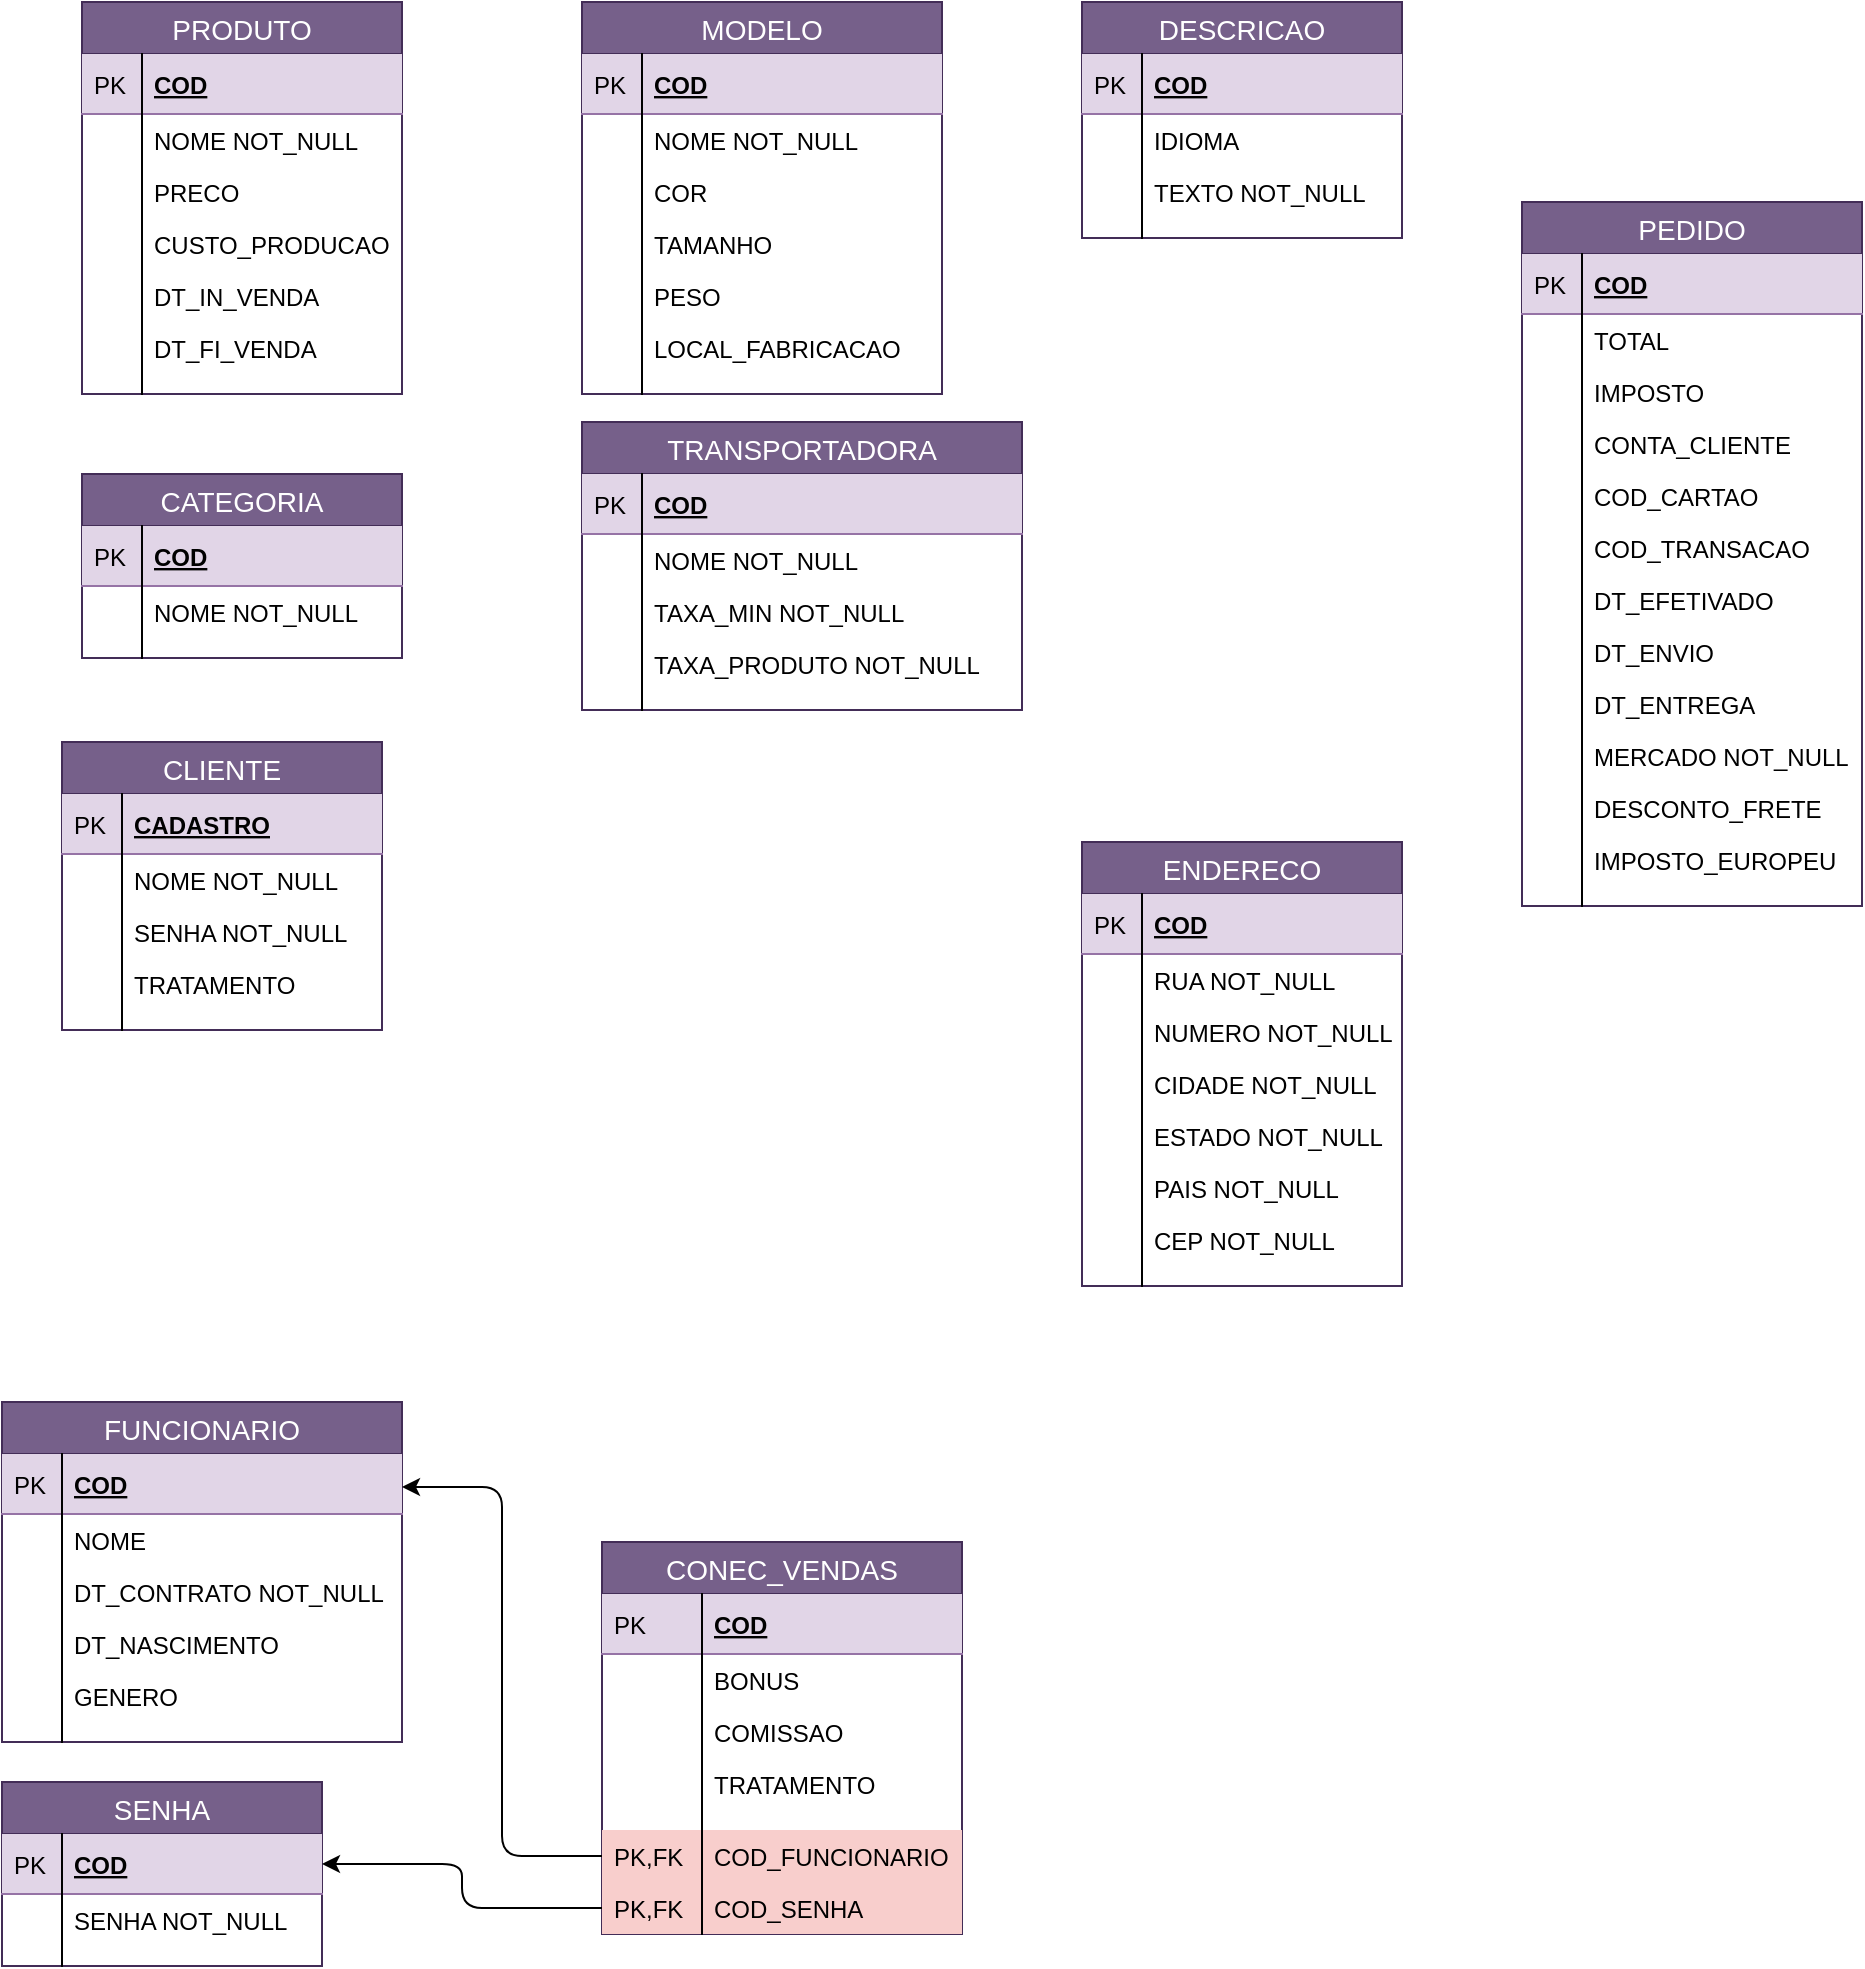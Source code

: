 <mxfile version="13.1.3">
    <diagram id="6hGFLwfOUW9BJ-s0fimq" name="Page-1">
        <mxGraphModel dx="830" dy="581" grid="1" gridSize="10" guides="1" tooltips="1" connect="1" arrows="1" fold="1" page="1" pageScale="1" pageWidth="1920" pageHeight="1200" math="0" shadow="0">
            <root>
                <mxCell id="0"/>
                <mxCell id="1" parent="0"/>
                <mxCell id="2" value="PRODUTO" style="swimlane;fontStyle=0;childLayout=stackLayout;horizontal=1;startSize=26;horizontalStack=0;resizeParent=1;resizeParentMax=0;resizeLast=0;collapsible=1;marginBottom=0;align=center;fontSize=14;fillColor=#76608a;strokeColor=#432D57;swimlaneFillColor=none;fontColor=#ffffff;" parent="1" vertex="1">
                    <mxGeometry x="70" y="40" width="160" height="196" as="geometry"/>
                </mxCell>
                <mxCell id="3" value="COD" style="shape=partialRectangle;top=0;left=0;right=0;bottom=1;align=left;verticalAlign=middle;fillColor=#e1d5e7;spacingLeft=34;spacingRight=4;overflow=hidden;rotatable=0;points=[[0,0.5],[1,0.5]];portConstraint=eastwest;dropTarget=0;fontStyle=5;fontSize=12;strokeColor=#9673a6;" parent="2" vertex="1">
                    <mxGeometry y="26" width="160" height="30" as="geometry"/>
                </mxCell>
                <mxCell id="4" value="PK" style="shape=partialRectangle;top=0;left=0;bottom=0;fillColor=none;align=left;verticalAlign=middle;spacingLeft=4;spacingRight=4;overflow=hidden;rotatable=0;points=[];portConstraint=eastwest;part=1;fontSize=12;" parent="3" vertex="1" connectable="0">
                    <mxGeometry width="30" height="30" as="geometry"/>
                </mxCell>
                <mxCell id="7" value="NOME NOT_NULL" style="shape=partialRectangle;top=0;left=0;right=0;bottom=0;align=left;verticalAlign=top;fillColor=none;spacingLeft=34;spacingRight=4;overflow=hidden;rotatable=0;points=[[0,0.5],[1,0.5]];portConstraint=eastwest;dropTarget=0;fontSize=12;" parent="2" vertex="1">
                    <mxGeometry y="56" width="160" height="26" as="geometry"/>
                </mxCell>
                <mxCell id="8" value="" style="shape=partialRectangle;top=0;left=0;bottom=0;fillColor=none;align=left;verticalAlign=top;spacingLeft=4;spacingRight=4;overflow=hidden;rotatable=0;points=[];portConstraint=eastwest;part=1;fontSize=12;" parent="7" vertex="1" connectable="0">
                    <mxGeometry width="30" height="26" as="geometry"/>
                </mxCell>
                <mxCell id="9" value="PRECO" style="shape=partialRectangle;top=0;left=0;right=0;bottom=0;align=left;verticalAlign=top;fillColor=none;spacingLeft=34;spacingRight=4;overflow=hidden;rotatable=0;points=[[0,0.5],[1,0.5]];portConstraint=eastwest;dropTarget=0;fontSize=12;" parent="2" vertex="1">
                    <mxGeometry y="82" width="160" height="26" as="geometry"/>
                </mxCell>
                <mxCell id="10" value="" style="shape=partialRectangle;top=0;left=0;bottom=0;fillColor=none;align=left;verticalAlign=top;spacingLeft=4;spacingRight=4;overflow=hidden;rotatable=0;points=[];portConstraint=eastwest;part=1;fontSize=12;" parent="9" vertex="1" connectable="0">
                    <mxGeometry width="30" height="26" as="geometry"/>
                </mxCell>
                <mxCell id="134" value="CUSTO_PRODUCAO&#10;" style="shape=partialRectangle;top=0;left=0;right=0;bottom=0;align=left;verticalAlign=top;fillColor=none;spacingLeft=34;spacingRight=4;overflow=hidden;rotatable=0;points=[[0,0.5],[1,0.5]];portConstraint=eastwest;dropTarget=0;fontSize=12;" parent="2" vertex="1">
                    <mxGeometry y="108" width="160" height="26" as="geometry"/>
                </mxCell>
                <mxCell id="135" value="" style="shape=partialRectangle;top=0;left=0;bottom=0;fillColor=none;align=left;verticalAlign=top;spacingLeft=4;spacingRight=4;overflow=hidden;rotatable=0;points=[];portConstraint=eastwest;part=1;fontSize=12;" parent="134" vertex="1" connectable="0">
                    <mxGeometry width="30" height="26" as="geometry"/>
                </mxCell>
                <mxCell id="140" value="DT_IN_VENDA" style="shape=partialRectangle;top=0;left=0;right=0;bottom=0;align=left;verticalAlign=top;fillColor=none;spacingLeft=34;spacingRight=4;overflow=hidden;rotatable=0;points=[[0,0.5],[1,0.5]];portConstraint=eastwest;dropTarget=0;fontSize=12;" parent="2" vertex="1">
                    <mxGeometry y="134" width="160" height="26" as="geometry"/>
                </mxCell>
                <mxCell id="141" value="" style="shape=partialRectangle;top=0;left=0;bottom=0;fillColor=none;align=left;verticalAlign=top;spacingLeft=4;spacingRight=4;overflow=hidden;rotatable=0;points=[];portConstraint=eastwest;part=1;fontSize=12;" parent="140" vertex="1" connectable="0">
                    <mxGeometry width="30" height="26" as="geometry"/>
                </mxCell>
                <mxCell id="5" value="DT_FI_VENDA" style="shape=partialRectangle;top=0;left=0;right=0;bottom=0;align=left;verticalAlign=top;fillColor=none;spacingLeft=34;spacingRight=4;overflow=hidden;rotatable=0;points=[[0,0.5],[1,0.5]];portConstraint=eastwest;dropTarget=0;fontSize=12;" parent="2" vertex="1">
                    <mxGeometry y="160" width="160" height="26" as="geometry"/>
                </mxCell>
                <mxCell id="6" value="" style="shape=partialRectangle;top=0;left=0;bottom=0;fillColor=none;align=left;verticalAlign=top;spacingLeft=4;spacingRight=4;overflow=hidden;rotatable=0;points=[];portConstraint=eastwest;part=1;fontSize=12;" parent="5" vertex="1" connectable="0">
                    <mxGeometry width="30" height="26" as="geometry"/>
                </mxCell>
                <mxCell id="11" value="" style="shape=partialRectangle;top=0;left=0;right=0;bottom=0;align=left;verticalAlign=top;fillColor=none;spacingLeft=34;spacingRight=4;overflow=hidden;rotatable=0;points=[[0,0.5],[1,0.5]];portConstraint=eastwest;dropTarget=0;fontSize=12;" parent="2" vertex="1">
                    <mxGeometry y="186" width="160" height="10" as="geometry"/>
                </mxCell>
                <mxCell id="12" value="" style="shape=partialRectangle;top=0;left=0;bottom=0;fillColor=none;align=left;verticalAlign=top;spacingLeft=4;spacingRight=4;overflow=hidden;rotatable=0;points=[];portConstraint=eastwest;part=1;fontSize=12;" parent="11" vertex="1" connectable="0">
                    <mxGeometry width="30" height="10" as="geometry"/>
                </mxCell>
                <mxCell id="13" value="MODELO" style="swimlane;fontStyle=0;childLayout=stackLayout;horizontal=1;startSize=26;horizontalStack=0;resizeParent=1;resizeParentMax=0;resizeLast=0;collapsible=1;marginBottom=0;align=center;fontSize=14;fillColor=#76608a;strokeColor=#432D57;swimlaneFillColor=none;fontColor=#ffffff;" parent="1" vertex="1">
                    <mxGeometry x="320" y="40" width="180" height="196" as="geometry"/>
                </mxCell>
                <mxCell id="14" value="COD" style="shape=partialRectangle;top=0;left=0;right=0;bottom=1;align=left;verticalAlign=middle;fillColor=#e1d5e7;spacingLeft=34;spacingRight=4;overflow=hidden;rotatable=0;points=[[0,0.5],[1,0.5]];portConstraint=eastwest;dropTarget=0;fontStyle=5;fontSize=12;strokeColor=#9673a6;" parent="13" vertex="1">
                    <mxGeometry y="26" width="180" height="30" as="geometry"/>
                </mxCell>
                <mxCell id="15" value="PK" style="shape=partialRectangle;top=0;left=0;bottom=0;fillColor=none;align=left;verticalAlign=middle;spacingLeft=4;spacingRight=4;overflow=hidden;rotatable=0;points=[];portConstraint=eastwest;part=1;fontSize=12;" parent="14" vertex="1" connectable="0">
                    <mxGeometry width="30" height="30" as="geometry"/>
                </mxCell>
                <mxCell id="16" value="NOME NOT_NULL" style="shape=partialRectangle;top=0;left=0;right=0;bottom=0;align=left;verticalAlign=top;fillColor=none;spacingLeft=34;spacingRight=4;overflow=hidden;rotatable=0;points=[[0,0.5],[1,0.5]];portConstraint=eastwest;dropTarget=0;fontSize=12;" parent="13" vertex="1">
                    <mxGeometry y="56" width="180" height="26" as="geometry"/>
                </mxCell>
                <mxCell id="17" value="" style="shape=partialRectangle;top=0;left=0;bottom=0;fillColor=none;align=left;verticalAlign=top;spacingLeft=4;spacingRight=4;overflow=hidden;rotatable=0;points=[];portConstraint=eastwest;part=1;fontSize=12;" parent="16" vertex="1" connectable="0">
                    <mxGeometry width="30" height="26" as="geometry"/>
                </mxCell>
                <mxCell id="18" value="COR" style="shape=partialRectangle;top=0;left=0;right=0;bottom=0;align=left;verticalAlign=top;fillColor=none;spacingLeft=34;spacingRight=4;overflow=hidden;rotatable=0;points=[[0,0.5],[1,0.5]];portConstraint=eastwest;dropTarget=0;fontSize=12;" parent="13" vertex="1">
                    <mxGeometry y="82" width="180" height="26" as="geometry"/>
                </mxCell>
                <mxCell id="19" value="" style="shape=partialRectangle;top=0;left=0;bottom=0;fillColor=none;align=left;verticalAlign=top;spacingLeft=4;spacingRight=4;overflow=hidden;rotatable=0;points=[];portConstraint=eastwest;part=1;fontSize=12;" parent="18" vertex="1" connectable="0">
                    <mxGeometry width="30" height="26" as="geometry"/>
                </mxCell>
                <mxCell id="20" value="TAMANHO" style="shape=partialRectangle;top=0;left=0;right=0;bottom=0;align=left;verticalAlign=top;fillColor=none;spacingLeft=34;spacingRight=4;overflow=hidden;rotatable=0;points=[[0,0.5],[1,0.5]];portConstraint=eastwest;dropTarget=0;fontSize=12;" parent="13" vertex="1">
                    <mxGeometry y="108" width="180" height="26" as="geometry"/>
                </mxCell>
                <mxCell id="21" value="" style="shape=partialRectangle;top=0;left=0;bottom=0;fillColor=none;align=left;verticalAlign=top;spacingLeft=4;spacingRight=4;overflow=hidden;rotatable=0;points=[];portConstraint=eastwest;part=1;fontSize=12;" parent="20" vertex="1" connectable="0">
                    <mxGeometry width="30" height="26" as="geometry"/>
                </mxCell>
                <mxCell id="142" value="PESO" style="shape=partialRectangle;top=0;left=0;right=0;bottom=0;align=left;verticalAlign=top;fillColor=none;spacingLeft=34;spacingRight=4;overflow=hidden;rotatable=0;points=[[0,0.5],[1,0.5]];portConstraint=eastwest;dropTarget=0;fontSize=12;" parent="13" vertex="1">
                    <mxGeometry y="134" width="180" height="26" as="geometry"/>
                </mxCell>
                <mxCell id="143" value="" style="shape=partialRectangle;top=0;left=0;bottom=0;fillColor=none;align=left;verticalAlign=top;spacingLeft=4;spacingRight=4;overflow=hidden;rotatable=0;points=[];portConstraint=eastwest;part=1;fontSize=12;" parent="142" vertex="1" connectable="0">
                    <mxGeometry width="30" height="26" as="geometry"/>
                </mxCell>
                <mxCell id="144" value="LOCAL_FABRICACAO" style="shape=partialRectangle;top=0;left=0;right=0;bottom=0;align=left;verticalAlign=top;fillColor=none;spacingLeft=34;spacingRight=4;overflow=hidden;rotatable=0;points=[[0,0.5],[1,0.5]];portConstraint=eastwest;dropTarget=0;fontSize=12;" parent="13" vertex="1">
                    <mxGeometry y="160" width="180" height="26" as="geometry"/>
                </mxCell>
                <mxCell id="145" value="" style="shape=partialRectangle;top=0;left=0;bottom=0;fillColor=none;align=left;verticalAlign=top;spacingLeft=4;spacingRight=4;overflow=hidden;rotatable=0;points=[];portConstraint=eastwest;part=1;fontSize=12;" parent="144" vertex="1" connectable="0">
                    <mxGeometry width="30" height="26" as="geometry"/>
                </mxCell>
                <mxCell id="22" value="" style="shape=partialRectangle;top=0;left=0;right=0;bottom=0;align=left;verticalAlign=top;fillColor=none;spacingLeft=34;spacingRight=4;overflow=hidden;rotatable=0;points=[[0,0.5],[1,0.5]];portConstraint=eastwest;dropTarget=0;fontSize=12;" parent="13" vertex="1">
                    <mxGeometry y="186" width="180" height="10" as="geometry"/>
                </mxCell>
                <mxCell id="23" value="" style="shape=partialRectangle;top=0;left=0;bottom=0;fillColor=none;align=left;verticalAlign=top;spacingLeft=4;spacingRight=4;overflow=hidden;rotatable=0;points=[];portConstraint=eastwest;part=1;fontSize=12;" parent="22" vertex="1" connectable="0">
                    <mxGeometry width="30" height="10" as="geometry"/>
                </mxCell>
                <mxCell id="24" value="DESCRICAO" style="swimlane;fontStyle=0;childLayout=stackLayout;horizontal=1;startSize=26;horizontalStack=0;resizeParent=1;resizeParentMax=0;resizeLast=0;collapsible=1;marginBottom=0;align=center;fontSize=14;fillColor=#76608a;strokeColor=#432D57;swimlaneFillColor=none;fontColor=#ffffff;" parent="1" vertex="1">
                    <mxGeometry x="570" y="40" width="160" height="118" as="geometry"/>
                </mxCell>
                <mxCell id="25" value="COD" style="shape=partialRectangle;top=0;left=0;right=0;bottom=1;align=left;verticalAlign=middle;fillColor=#e1d5e7;spacingLeft=34;spacingRight=4;overflow=hidden;rotatable=0;points=[[0,0.5],[1,0.5]];portConstraint=eastwest;dropTarget=0;fontStyle=5;fontSize=12;strokeColor=#9673a6;" parent="24" vertex="1">
                    <mxGeometry y="26" width="160" height="30" as="geometry"/>
                </mxCell>
                <mxCell id="26" value="PK" style="shape=partialRectangle;top=0;left=0;bottom=0;fillColor=none;align=left;verticalAlign=middle;spacingLeft=4;spacingRight=4;overflow=hidden;rotatable=0;points=[];portConstraint=eastwest;part=1;fontSize=12;" parent="25" vertex="1" connectable="0">
                    <mxGeometry width="30" height="30" as="geometry"/>
                </mxCell>
                <mxCell id="27" value="IDIOMA" style="shape=partialRectangle;top=0;left=0;right=0;bottom=0;align=left;verticalAlign=top;fillColor=none;spacingLeft=34;spacingRight=4;overflow=hidden;rotatable=0;points=[[0,0.5],[1,0.5]];portConstraint=eastwest;dropTarget=0;fontSize=12;" parent="24" vertex="1">
                    <mxGeometry y="56" width="160" height="26" as="geometry"/>
                </mxCell>
                <mxCell id="28" value="" style="shape=partialRectangle;top=0;left=0;bottom=0;fillColor=none;align=left;verticalAlign=top;spacingLeft=4;spacingRight=4;overflow=hidden;rotatable=0;points=[];portConstraint=eastwest;part=1;fontSize=12;" parent="27" vertex="1" connectable="0">
                    <mxGeometry width="30" height="26" as="geometry"/>
                </mxCell>
                <mxCell id="29" value="TEXTO NOT_NULL" style="shape=partialRectangle;top=0;left=0;right=0;bottom=0;align=left;verticalAlign=top;fillColor=none;spacingLeft=34;spacingRight=4;overflow=hidden;rotatable=0;points=[[0,0.5],[1,0.5]];portConstraint=eastwest;dropTarget=0;fontSize=12;" parent="24" vertex="1">
                    <mxGeometry y="82" width="160" height="26" as="geometry"/>
                </mxCell>
                <mxCell id="30" value="" style="shape=partialRectangle;top=0;left=0;bottom=0;fillColor=none;align=left;verticalAlign=top;spacingLeft=4;spacingRight=4;overflow=hidden;rotatable=0;points=[];portConstraint=eastwest;part=1;fontSize=12;" parent="29" vertex="1" connectable="0">
                    <mxGeometry width="30" height="26" as="geometry"/>
                </mxCell>
                <mxCell id="33" value="" style="shape=partialRectangle;top=0;left=0;right=0;bottom=0;align=left;verticalAlign=top;fillColor=none;spacingLeft=34;spacingRight=4;overflow=hidden;rotatable=0;points=[[0,0.5],[1,0.5]];portConstraint=eastwest;dropTarget=0;fontSize=12;" parent="24" vertex="1">
                    <mxGeometry y="108" width="160" height="10" as="geometry"/>
                </mxCell>
                <mxCell id="34" value="" style="shape=partialRectangle;top=0;left=0;bottom=0;fillColor=none;align=left;verticalAlign=top;spacingLeft=4;spacingRight=4;overflow=hidden;rotatable=0;points=[];portConstraint=eastwest;part=1;fontSize=12;" parent="33" vertex="1" connectable="0">
                    <mxGeometry width="30" height="10" as="geometry"/>
                </mxCell>
                <mxCell id="46" value="TRANSPORTADORA" style="swimlane;fontStyle=0;childLayout=stackLayout;horizontal=1;startSize=26;horizontalStack=0;resizeParent=1;resizeParentMax=0;resizeLast=0;collapsible=1;marginBottom=0;align=center;fontSize=14;fillColor=#76608a;strokeColor=#432D57;swimlaneFillColor=none;fontColor=#ffffff;" parent="1" vertex="1">
                    <mxGeometry x="320" y="250" width="220" height="144" as="geometry"/>
                </mxCell>
                <mxCell id="47" value="COD" style="shape=partialRectangle;top=0;left=0;right=0;bottom=1;align=left;verticalAlign=middle;fillColor=#e1d5e7;spacingLeft=34;spacingRight=4;overflow=hidden;rotatable=0;points=[[0,0.5],[1,0.5]];portConstraint=eastwest;dropTarget=0;fontStyle=5;fontSize=12;strokeColor=#9673a6;" parent="46" vertex="1">
                    <mxGeometry y="26" width="220" height="30" as="geometry"/>
                </mxCell>
                <mxCell id="48" value="PK" style="shape=partialRectangle;top=0;left=0;bottom=0;fillColor=none;align=left;verticalAlign=middle;spacingLeft=4;spacingRight=4;overflow=hidden;rotatable=0;points=[];portConstraint=eastwest;part=1;fontSize=12;" parent="47" vertex="1" connectable="0">
                    <mxGeometry width="30" height="30" as="geometry"/>
                </mxCell>
                <mxCell id="49" value="NOME NOT_NULL" style="shape=partialRectangle;top=0;left=0;right=0;bottom=0;align=left;verticalAlign=top;fillColor=none;spacingLeft=34;spacingRight=4;overflow=hidden;rotatable=0;points=[[0,0.5],[1,0.5]];portConstraint=eastwest;dropTarget=0;fontSize=12;" parent="46" vertex="1">
                    <mxGeometry y="56" width="220" height="26" as="geometry"/>
                </mxCell>
                <mxCell id="50" value="" style="shape=partialRectangle;top=0;left=0;bottom=0;fillColor=none;align=left;verticalAlign=top;spacingLeft=4;spacingRight=4;overflow=hidden;rotatable=0;points=[];portConstraint=eastwest;part=1;fontSize=12;" parent="49" vertex="1" connectable="0">
                    <mxGeometry width="30" height="26" as="geometry"/>
                </mxCell>
                <mxCell id="51" value="TAXA_MIN NOT_NULL" style="shape=partialRectangle;top=0;left=0;right=0;bottom=0;align=left;verticalAlign=top;fillColor=none;spacingLeft=34;spacingRight=4;overflow=hidden;rotatable=0;points=[[0,0.5],[1,0.5]];portConstraint=eastwest;dropTarget=0;fontSize=12;" parent="46" vertex="1">
                    <mxGeometry y="82" width="220" height="26" as="geometry"/>
                </mxCell>
                <mxCell id="52" value="" style="shape=partialRectangle;top=0;left=0;bottom=0;fillColor=none;align=left;verticalAlign=top;spacingLeft=4;spacingRight=4;overflow=hidden;rotatable=0;points=[];portConstraint=eastwest;part=1;fontSize=12;" parent="51" vertex="1" connectable="0">
                    <mxGeometry width="30" height="26" as="geometry"/>
                </mxCell>
                <mxCell id="53" value="TAXA_PRODUTO NOT_NULL" style="shape=partialRectangle;top=0;left=0;right=0;bottom=0;align=left;verticalAlign=top;fillColor=none;spacingLeft=34;spacingRight=4;overflow=hidden;rotatable=0;points=[[0,0.5],[1,0.5]];portConstraint=eastwest;dropTarget=0;fontSize=12;" parent="46" vertex="1">
                    <mxGeometry y="108" width="220" height="26" as="geometry"/>
                </mxCell>
                <mxCell id="54" value="" style="shape=partialRectangle;top=0;left=0;bottom=0;fillColor=none;align=left;verticalAlign=top;spacingLeft=4;spacingRight=4;overflow=hidden;rotatable=0;points=[];portConstraint=eastwest;part=1;fontSize=12;" parent="53" vertex="1" connectable="0">
                    <mxGeometry width="30" height="26" as="geometry"/>
                </mxCell>
                <mxCell id="55" value="" style="shape=partialRectangle;top=0;left=0;right=0;bottom=0;align=left;verticalAlign=top;fillColor=none;spacingLeft=34;spacingRight=4;overflow=hidden;rotatable=0;points=[[0,0.5],[1,0.5]];portConstraint=eastwest;dropTarget=0;fontSize=12;" parent="46" vertex="1">
                    <mxGeometry y="134" width="220" height="10" as="geometry"/>
                </mxCell>
                <mxCell id="56" value="" style="shape=partialRectangle;top=0;left=0;bottom=0;fillColor=none;align=left;verticalAlign=top;spacingLeft=4;spacingRight=4;overflow=hidden;rotatable=0;points=[];portConstraint=eastwest;part=1;fontSize=12;" parent="55" vertex="1" connectable="0">
                    <mxGeometry width="30" height="10" as="geometry"/>
                </mxCell>
                <mxCell id="90" value="ENDERECO" style="swimlane;fontStyle=0;childLayout=stackLayout;horizontal=1;startSize=26;horizontalStack=0;resizeParent=1;resizeParentMax=0;resizeLast=0;collapsible=1;marginBottom=0;align=center;fontSize=14;fillColor=#76608a;strokeColor=#432D57;swimlaneFillColor=none;fontColor=#ffffff;" parent="1" vertex="1">
                    <mxGeometry x="570" y="460" width="160" height="222" as="geometry"/>
                </mxCell>
                <mxCell id="91" value="COD" style="shape=partialRectangle;top=0;left=0;right=0;bottom=1;align=left;verticalAlign=middle;fillColor=#e1d5e7;spacingLeft=34;spacingRight=4;overflow=hidden;rotatable=0;points=[[0,0.5],[1,0.5]];portConstraint=eastwest;dropTarget=0;fontStyle=5;fontSize=12;strokeColor=#9673a6;" parent="90" vertex="1">
                    <mxGeometry y="26" width="160" height="30" as="geometry"/>
                </mxCell>
                <mxCell id="92" value="PK" style="shape=partialRectangle;top=0;left=0;bottom=0;fillColor=none;align=left;verticalAlign=middle;spacingLeft=4;spacingRight=4;overflow=hidden;rotatable=0;points=[];portConstraint=eastwest;part=1;fontSize=12;" parent="91" vertex="1" connectable="0">
                    <mxGeometry width="30" height="30" as="geometry"/>
                </mxCell>
                <mxCell id="93" value="RUA NOT_NULL" style="shape=partialRectangle;top=0;left=0;right=0;bottom=0;align=left;verticalAlign=top;fillColor=none;spacingLeft=34;spacingRight=4;overflow=hidden;rotatable=0;points=[[0,0.5],[1,0.5]];portConstraint=eastwest;dropTarget=0;fontSize=12;" parent="90" vertex="1">
                    <mxGeometry y="56" width="160" height="26" as="geometry"/>
                </mxCell>
                <mxCell id="94" value="" style="shape=partialRectangle;top=0;left=0;bottom=0;fillColor=none;align=left;verticalAlign=top;spacingLeft=4;spacingRight=4;overflow=hidden;rotatable=0;points=[];portConstraint=eastwest;part=1;fontSize=12;" parent="93" vertex="1" connectable="0">
                    <mxGeometry width="30" height="26" as="geometry"/>
                </mxCell>
                <mxCell id="95" value="NUMERO NOT_NULL" style="shape=partialRectangle;top=0;left=0;right=0;bottom=0;align=left;verticalAlign=top;fillColor=none;spacingLeft=34;spacingRight=4;overflow=hidden;rotatable=0;points=[[0,0.5],[1,0.5]];portConstraint=eastwest;dropTarget=0;fontSize=12;" parent="90" vertex="1">
                    <mxGeometry y="82" width="160" height="26" as="geometry"/>
                </mxCell>
                <mxCell id="96" value="" style="shape=partialRectangle;top=0;left=0;bottom=0;fillColor=none;align=left;verticalAlign=top;spacingLeft=4;spacingRight=4;overflow=hidden;rotatable=0;points=[];portConstraint=eastwest;part=1;fontSize=12;" parent="95" vertex="1" connectable="0">
                    <mxGeometry width="30" height="26" as="geometry"/>
                </mxCell>
                <mxCell id="97" value="CIDADE NOT_NULL" style="shape=partialRectangle;top=0;left=0;right=0;bottom=0;align=left;verticalAlign=top;fillColor=none;spacingLeft=34;spacingRight=4;overflow=hidden;rotatable=0;points=[[0,0.5],[1,0.5]];portConstraint=eastwest;dropTarget=0;fontSize=12;" parent="90" vertex="1">
                    <mxGeometry y="108" width="160" height="26" as="geometry"/>
                </mxCell>
                <mxCell id="98" value="" style="shape=partialRectangle;top=0;left=0;bottom=0;fillColor=none;align=left;verticalAlign=top;spacingLeft=4;spacingRight=4;overflow=hidden;rotatable=0;points=[];portConstraint=eastwest;part=1;fontSize=12;" parent="97" vertex="1" connectable="0">
                    <mxGeometry width="30" height="26" as="geometry"/>
                </mxCell>
                <mxCell id="156" value="ESTADO NOT_NULL" style="shape=partialRectangle;top=0;left=0;right=0;bottom=0;align=left;verticalAlign=top;fillColor=none;spacingLeft=34;spacingRight=4;overflow=hidden;rotatable=0;points=[[0,0.5],[1,0.5]];portConstraint=eastwest;dropTarget=0;fontSize=12;" parent="90" vertex="1">
                    <mxGeometry y="134" width="160" height="26" as="geometry"/>
                </mxCell>
                <mxCell id="157" value="" style="shape=partialRectangle;top=0;left=0;bottom=0;fillColor=none;align=left;verticalAlign=top;spacingLeft=4;spacingRight=4;overflow=hidden;rotatable=0;points=[];portConstraint=eastwest;part=1;fontSize=12;" parent="156" vertex="1" connectable="0">
                    <mxGeometry width="30" height="26" as="geometry"/>
                </mxCell>
                <mxCell id="158" value="PAIS NOT_NULL" style="shape=partialRectangle;top=0;left=0;right=0;bottom=0;align=left;verticalAlign=top;fillColor=none;spacingLeft=34;spacingRight=4;overflow=hidden;rotatable=0;points=[[0,0.5],[1,0.5]];portConstraint=eastwest;dropTarget=0;fontSize=12;" parent="90" vertex="1">
                    <mxGeometry y="160" width="160" height="26" as="geometry"/>
                </mxCell>
                <mxCell id="159" value="" style="shape=partialRectangle;top=0;left=0;bottom=0;fillColor=none;align=left;verticalAlign=top;spacingLeft=4;spacingRight=4;overflow=hidden;rotatable=0;points=[];portConstraint=eastwest;part=1;fontSize=12;" parent="158" vertex="1" connectable="0">
                    <mxGeometry width="30" height="26" as="geometry"/>
                </mxCell>
                <mxCell id="160" value="CEP NOT_NULL" style="shape=partialRectangle;top=0;left=0;right=0;bottom=0;align=left;verticalAlign=top;fillColor=none;spacingLeft=34;spacingRight=4;overflow=hidden;rotatable=0;points=[[0,0.5],[1,0.5]];portConstraint=eastwest;dropTarget=0;fontSize=12;" parent="90" vertex="1">
                    <mxGeometry y="186" width="160" height="26" as="geometry"/>
                </mxCell>
                <mxCell id="161" value="" style="shape=partialRectangle;top=0;left=0;bottom=0;fillColor=none;align=left;verticalAlign=top;spacingLeft=4;spacingRight=4;overflow=hidden;rotatable=0;points=[];portConstraint=eastwest;part=1;fontSize=12;" parent="160" vertex="1" connectable="0">
                    <mxGeometry width="30" height="26" as="geometry"/>
                </mxCell>
                <mxCell id="99" value="" style="shape=partialRectangle;top=0;left=0;right=0;bottom=0;align=left;verticalAlign=top;fillColor=none;spacingLeft=34;spacingRight=4;overflow=hidden;rotatable=0;points=[[0,0.5],[1,0.5]];portConstraint=eastwest;dropTarget=0;fontSize=12;" parent="90" vertex="1">
                    <mxGeometry y="212" width="160" height="10" as="geometry"/>
                </mxCell>
                <mxCell id="100" value="" style="shape=partialRectangle;top=0;left=0;bottom=0;fillColor=none;align=left;verticalAlign=top;spacingLeft=4;spacingRight=4;overflow=hidden;rotatable=0;points=[];portConstraint=eastwest;part=1;fontSize=12;" parent="99" vertex="1" connectable="0">
                    <mxGeometry width="30" height="10" as="geometry"/>
                </mxCell>
                <mxCell id="35" value="CATEGORIA" style="swimlane;fontStyle=0;childLayout=stackLayout;horizontal=1;startSize=26;horizontalStack=0;resizeParent=1;resizeParentMax=0;resizeLast=0;collapsible=1;marginBottom=0;align=center;fontSize=14;fillColor=#76608a;strokeColor=#432D57;swimlaneFillColor=none;fontColor=#ffffff;" parent="1" vertex="1">
                    <mxGeometry x="70" y="276" width="160" height="92" as="geometry"/>
                </mxCell>
                <mxCell id="36" value="COD" style="shape=partialRectangle;top=0;left=0;right=0;bottom=1;align=left;verticalAlign=middle;fillColor=#e1d5e7;spacingLeft=34;spacingRight=4;overflow=hidden;rotatable=0;points=[[0,0.5],[1,0.5]];portConstraint=eastwest;dropTarget=0;fontStyle=5;fontSize=12;strokeColor=#9673a6;" parent="35" vertex="1">
                    <mxGeometry y="26" width="160" height="30" as="geometry"/>
                </mxCell>
                <mxCell id="37" value="PK" style="shape=partialRectangle;top=0;left=0;bottom=0;fillColor=none;align=left;verticalAlign=middle;spacingLeft=4;spacingRight=4;overflow=hidden;rotatable=0;points=[];portConstraint=eastwest;part=1;fontSize=12;" parent="36" vertex="1" connectable="0">
                    <mxGeometry width="30" height="30" as="geometry"/>
                </mxCell>
                <mxCell id="38" value="NOME NOT_NULL" style="shape=partialRectangle;top=0;left=0;right=0;bottom=0;align=left;verticalAlign=top;fillColor=none;spacingLeft=34;spacingRight=4;overflow=hidden;rotatable=0;points=[[0,0.5],[1,0.5]];portConstraint=eastwest;dropTarget=0;fontSize=12;" parent="35" vertex="1">
                    <mxGeometry y="56" width="160" height="26" as="geometry"/>
                </mxCell>
                <mxCell id="39" value="" style="shape=partialRectangle;top=0;left=0;bottom=0;fillColor=none;align=left;verticalAlign=top;spacingLeft=4;spacingRight=4;overflow=hidden;rotatable=0;points=[];portConstraint=eastwest;part=1;fontSize=12;" parent="38" vertex="1" connectable="0">
                    <mxGeometry width="30" height="26" as="geometry"/>
                </mxCell>
                <mxCell id="44" value="" style="shape=partialRectangle;top=0;left=0;right=0;bottom=0;align=left;verticalAlign=top;fillColor=none;spacingLeft=34;spacingRight=4;overflow=hidden;rotatable=0;points=[[0,0.5],[1,0.5]];portConstraint=eastwest;dropTarget=0;fontSize=12;" parent="35" vertex="1">
                    <mxGeometry y="82" width="160" height="10" as="geometry"/>
                </mxCell>
                <mxCell id="45" value="" style="shape=partialRectangle;top=0;left=0;bottom=0;fillColor=none;align=left;verticalAlign=top;spacingLeft=4;spacingRight=4;overflow=hidden;rotatable=0;points=[];portConstraint=eastwest;part=1;fontSize=12;" parent="44" vertex="1" connectable="0">
                    <mxGeometry width="30" height="10" as="geometry"/>
                </mxCell>
                <mxCell id="183" value="PEDIDO" style="swimlane;fontStyle=0;childLayout=stackLayout;horizontal=1;startSize=26;horizontalStack=0;resizeParent=1;resizeParentMax=0;resizeLast=0;collapsible=1;marginBottom=0;align=center;fontSize=14;fillColor=#76608a;strokeColor=#432D57;swimlaneFillColor=none;fontColor=#ffffff;" parent="1" vertex="1">
                    <mxGeometry x="790" y="140" width="170" height="352" as="geometry"/>
                </mxCell>
                <mxCell id="184" value="COD" style="shape=partialRectangle;top=0;left=0;right=0;bottom=1;align=left;verticalAlign=middle;fillColor=#e1d5e7;spacingLeft=34;spacingRight=4;overflow=hidden;rotatable=0;points=[[0,0.5],[1,0.5]];portConstraint=eastwest;dropTarget=0;fontStyle=5;fontSize=12;strokeColor=#9673a6;" parent="183" vertex="1">
                    <mxGeometry y="26" width="170" height="30" as="geometry"/>
                </mxCell>
                <mxCell id="185" value="PK" style="shape=partialRectangle;top=0;left=0;bottom=0;fillColor=none;align=left;verticalAlign=middle;spacingLeft=4;spacingRight=4;overflow=hidden;rotatable=0;points=[];portConstraint=eastwest;part=1;fontSize=12;" parent="184" vertex="1" connectable="0">
                    <mxGeometry width="30" height="30" as="geometry"/>
                </mxCell>
                <mxCell id="186" value="TOTAL" style="shape=partialRectangle;top=0;left=0;right=0;bottom=0;align=left;verticalAlign=top;fillColor=none;spacingLeft=34;spacingRight=4;overflow=hidden;rotatable=0;points=[[0,0.5],[1,0.5]];portConstraint=eastwest;dropTarget=0;fontSize=12;" parent="183" vertex="1">
                    <mxGeometry y="56" width="170" height="26" as="geometry"/>
                </mxCell>
                <mxCell id="187" value="" style="shape=partialRectangle;top=0;left=0;bottom=0;fillColor=none;align=left;verticalAlign=top;spacingLeft=4;spacingRight=4;overflow=hidden;rotatable=0;points=[];portConstraint=eastwest;part=1;fontSize=12;" parent="186" vertex="1" connectable="0">
                    <mxGeometry width="30" height="26" as="geometry"/>
                </mxCell>
                <mxCell id="188" value="IMPOSTO" style="shape=partialRectangle;top=0;left=0;right=0;bottom=0;align=left;verticalAlign=top;fillColor=none;spacingLeft=34;spacingRight=4;overflow=hidden;rotatable=0;points=[[0,0.5],[1,0.5]];portConstraint=eastwest;dropTarget=0;fontSize=12;" parent="183" vertex="1">
                    <mxGeometry y="82" width="170" height="26" as="geometry"/>
                </mxCell>
                <mxCell id="189" value="" style="shape=partialRectangle;top=0;left=0;bottom=0;fillColor=none;align=left;verticalAlign=top;spacingLeft=4;spacingRight=4;overflow=hidden;rotatable=0;points=[];portConstraint=eastwest;part=1;fontSize=12;" parent="188" vertex="1" connectable="0">
                    <mxGeometry width="30" height="26" as="geometry"/>
                </mxCell>
                <mxCell id="190" value="CONTA_CLIENTE" style="shape=partialRectangle;top=0;left=0;right=0;bottom=0;align=left;verticalAlign=top;fillColor=none;spacingLeft=34;spacingRight=4;overflow=hidden;rotatable=0;points=[[0,0.5],[1,0.5]];portConstraint=eastwest;dropTarget=0;fontSize=12;" parent="183" vertex="1">
                    <mxGeometry y="108" width="170" height="26" as="geometry"/>
                </mxCell>
                <mxCell id="191" value="" style="shape=partialRectangle;top=0;left=0;bottom=0;fillColor=none;align=left;verticalAlign=top;spacingLeft=4;spacingRight=4;overflow=hidden;rotatable=0;points=[];portConstraint=eastwest;part=1;fontSize=12;" parent="190" vertex="1" connectable="0">
                    <mxGeometry width="30" height="26" as="geometry"/>
                </mxCell>
                <mxCell id="192" value="COD_CARTAO&#10;" style="shape=partialRectangle;top=0;left=0;right=0;bottom=0;align=left;verticalAlign=top;fillColor=none;spacingLeft=34;spacingRight=4;overflow=hidden;rotatable=0;points=[[0,0.5],[1,0.5]];portConstraint=eastwest;dropTarget=0;fontSize=12;" parent="183" vertex="1">
                    <mxGeometry y="134" width="170" height="26" as="geometry"/>
                </mxCell>
                <mxCell id="193" value="" style="shape=partialRectangle;top=0;left=0;bottom=0;fillColor=none;align=left;verticalAlign=top;spacingLeft=4;spacingRight=4;overflow=hidden;rotatable=0;points=[];portConstraint=eastwest;part=1;fontSize=12;" parent="192" vertex="1" connectable="0">
                    <mxGeometry width="30" height="26" as="geometry"/>
                </mxCell>
                <mxCell id="194" value="COD_TRANSACAO" style="shape=partialRectangle;top=0;left=0;right=0;bottom=0;align=left;verticalAlign=top;fillColor=none;spacingLeft=34;spacingRight=4;overflow=hidden;rotatable=0;points=[[0,0.5],[1,0.5]];portConstraint=eastwest;dropTarget=0;fontSize=12;" parent="183" vertex="1">
                    <mxGeometry y="160" width="170" height="26" as="geometry"/>
                </mxCell>
                <mxCell id="195" value="" style="shape=partialRectangle;top=0;left=0;bottom=0;fillColor=none;align=left;verticalAlign=top;spacingLeft=4;spacingRight=4;overflow=hidden;rotatable=0;points=[];portConstraint=eastwest;part=1;fontSize=12;" parent="194" vertex="1" connectable="0">
                    <mxGeometry width="30" height="26" as="geometry"/>
                </mxCell>
                <mxCell id="196" value="DT_EFETIVADO&#10;" style="shape=partialRectangle;top=0;left=0;right=0;bottom=0;align=left;verticalAlign=top;fillColor=none;spacingLeft=34;spacingRight=4;overflow=hidden;rotatable=0;points=[[0,0.5],[1,0.5]];portConstraint=eastwest;dropTarget=0;fontSize=12;" parent="183" vertex="1">
                    <mxGeometry y="186" width="170" height="26" as="geometry"/>
                </mxCell>
                <mxCell id="197" value="" style="shape=partialRectangle;top=0;left=0;bottom=0;fillColor=none;align=left;verticalAlign=top;spacingLeft=4;spacingRight=4;overflow=hidden;rotatable=0;points=[];portConstraint=eastwest;part=1;fontSize=12;" parent="196" vertex="1" connectable="0">
                    <mxGeometry width="30" height="26" as="geometry"/>
                </mxCell>
                <mxCell id="198" value="DT_ENVIO" style="shape=partialRectangle;top=0;left=0;right=0;bottom=0;align=left;verticalAlign=top;fillColor=none;spacingLeft=34;spacingRight=4;overflow=hidden;rotatable=0;points=[[0,0.5],[1,0.5]];portConstraint=eastwest;dropTarget=0;fontSize=12;" parent="183" vertex="1">
                    <mxGeometry y="212" width="170" height="26" as="geometry"/>
                </mxCell>
                <mxCell id="199" value="" style="shape=partialRectangle;top=0;left=0;bottom=0;fillColor=none;align=left;verticalAlign=top;spacingLeft=4;spacingRight=4;overflow=hidden;rotatable=0;points=[];portConstraint=eastwest;part=1;fontSize=12;" parent="198" vertex="1" connectable="0">
                    <mxGeometry width="30" height="26" as="geometry"/>
                </mxCell>
                <mxCell id="200" value="DT_ENTREGA" style="shape=partialRectangle;top=0;left=0;right=0;bottom=0;align=left;verticalAlign=top;fillColor=none;spacingLeft=34;spacingRight=4;overflow=hidden;rotatable=0;points=[[0,0.5],[1,0.5]];portConstraint=eastwest;dropTarget=0;fontSize=12;" parent="183" vertex="1">
                    <mxGeometry y="238" width="170" height="26" as="geometry"/>
                </mxCell>
                <mxCell id="201" value="" style="shape=partialRectangle;top=0;left=0;bottom=0;fillColor=none;align=left;verticalAlign=top;spacingLeft=4;spacingRight=4;overflow=hidden;rotatable=0;points=[];portConstraint=eastwest;part=1;fontSize=12;" parent="200" vertex="1" connectable="0">
                    <mxGeometry width="30" height="26" as="geometry"/>
                </mxCell>
                <mxCell id="204" value="MERCADO NOT_NULL" style="shape=partialRectangle;top=0;left=0;right=0;bottom=0;align=left;verticalAlign=top;fillColor=none;spacingLeft=34;spacingRight=4;overflow=hidden;rotatable=0;points=[[0,0.5],[1,0.5]];portConstraint=eastwest;dropTarget=0;fontSize=12;" parent="183" vertex="1">
                    <mxGeometry y="264" width="170" height="26" as="geometry"/>
                </mxCell>
                <mxCell id="205" value="" style="shape=partialRectangle;top=0;left=0;bottom=0;fillColor=none;align=left;verticalAlign=top;spacingLeft=4;spacingRight=4;overflow=hidden;rotatable=0;points=[];portConstraint=eastwest;part=1;fontSize=12;" parent="204" vertex="1" connectable="0">
                    <mxGeometry width="30" height="26" as="geometry"/>
                </mxCell>
                <mxCell id="206" value="DESCONTO_FRETE" style="shape=partialRectangle;top=0;left=0;right=0;bottom=0;align=left;verticalAlign=top;fillColor=none;spacingLeft=34;spacingRight=4;overflow=hidden;rotatable=0;points=[[0,0.5],[1,0.5]];portConstraint=eastwest;dropTarget=0;fontSize=12;" parent="183" vertex="1">
                    <mxGeometry y="290" width="170" height="26" as="geometry"/>
                </mxCell>
                <mxCell id="207" value="" style="shape=partialRectangle;top=0;left=0;bottom=0;fillColor=none;align=left;verticalAlign=top;spacingLeft=4;spacingRight=4;overflow=hidden;rotatable=0;points=[];portConstraint=eastwest;part=1;fontSize=12;" parent="206" vertex="1" connectable="0">
                    <mxGeometry width="30" height="26" as="geometry"/>
                </mxCell>
                <mxCell id="208" value="IMPOSTO_EUROPEU&#10;" style="shape=partialRectangle;top=0;left=0;right=0;bottom=0;align=left;verticalAlign=top;fillColor=none;spacingLeft=34;spacingRight=4;overflow=hidden;rotatable=0;points=[[0,0.5],[1,0.5]];portConstraint=eastwest;dropTarget=0;fontSize=12;" parent="183" vertex="1">
                    <mxGeometry y="316" width="170" height="26" as="geometry"/>
                </mxCell>
                <mxCell id="209" value="" style="shape=partialRectangle;top=0;left=0;bottom=0;fillColor=none;align=left;verticalAlign=top;spacingLeft=4;spacingRight=4;overflow=hidden;rotatable=0;points=[];portConstraint=eastwest;part=1;fontSize=12;" parent="208" vertex="1" connectable="0">
                    <mxGeometry width="30" height="26" as="geometry"/>
                </mxCell>
                <mxCell id="202" value="" style="shape=partialRectangle;top=0;left=0;right=0;bottom=0;align=left;verticalAlign=top;fillColor=none;spacingLeft=34;spacingRight=4;overflow=hidden;rotatable=0;points=[[0,0.5],[1,0.5]];portConstraint=eastwest;dropTarget=0;fontSize=12;" parent="183" vertex="1">
                    <mxGeometry y="342" width="170" height="10" as="geometry"/>
                </mxCell>
                <mxCell id="203" value="" style="shape=partialRectangle;top=0;left=0;bottom=0;fillColor=none;align=left;verticalAlign=top;spacingLeft=4;spacingRight=4;overflow=hidden;rotatable=0;points=[];portConstraint=eastwest;part=1;fontSize=12;" parent="202" vertex="1" connectable="0">
                    <mxGeometry width="30" height="10" as="geometry"/>
                </mxCell>
                <mxCell id="112" value="FUNCIONARIO" style="swimlane;fontStyle=0;childLayout=stackLayout;horizontal=1;startSize=26;horizontalStack=0;resizeParent=1;resizeParentMax=0;resizeLast=0;collapsible=1;marginBottom=0;align=center;fontSize=14;fillColor=#76608a;strokeColor=#432D57;swimlaneFillColor=none;fontColor=#ffffff;" parent="1" vertex="1">
                    <mxGeometry x="30" y="740" width="200" height="170" as="geometry"/>
                </mxCell>
                <mxCell id="113" value="COD" style="shape=partialRectangle;top=0;left=0;right=0;bottom=1;align=left;verticalAlign=middle;fillColor=#e1d5e7;spacingLeft=34;spacingRight=4;overflow=hidden;rotatable=0;points=[[0,0.5],[1,0.5]];portConstraint=eastwest;dropTarget=0;fontStyle=5;fontSize=12;strokeColor=#9673a6;" parent="112" vertex="1">
                    <mxGeometry y="26" width="200" height="30" as="geometry"/>
                </mxCell>
                <mxCell id="114" value="PK" style="shape=partialRectangle;top=0;left=0;bottom=0;fillColor=none;align=left;verticalAlign=middle;spacingLeft=4;spacingRight=4;overflow=hidden;rotatable=0;points=[];portConstraint=eastwest;part=1;fontSize=12;" parent="113" vertex="1" connectable="0">
                    <mxGeometry width="30" height="30" as="geometry"/>
                </mxCell>
                <mxCell id="115" value="NOME" style="shape=partialRectangle;top=0;left=0;right=0;bottom=0;align=left;verticalAlign=top;fillColor=none;spacingLeft=34;spacingRight=4;overflow=hidden;rotatable=0;points=[[0,0.5],[1,0.5]];portConstraint=eastwest;dropTarget=0;fontSize=12;" parent="112" vertex="1">
                    <mxGeometry y="56" width="200" height="26" as="geometry"/>
                </mxCell>
                <mxCell id="116" value="" style="shape=partialRectangle;top=0;left=0;bottom=0;fillColor=none;align=left;verticalAlign=top;spacingLeft=4;spacingRight=4;overflow=hidden;rotatable=0;points=[];portConstraint=eastwest;part=1;fontSize=12;" parent="115" vertex="1" connectable="0">
                    <mxGeometry width="30" height="26" as="geometry"/>
                </mxCell>
                <mxCell id="117" value="DT_CONTRATO NOT_NULL" style="shape=partialRectangle;top=0;left=0;right=0;bottom=0;align=left;verticalAlign=top;fillColor=none;spacingLeft=34;spacingRight=4;overflow=hidden;rotatable=0;points=[[0,0.5],[1,0.5]];portConstraint=eastwest;dropTarget=0;fontSize=12;" parent="112" vertex="1">
                    <mxGeometry y="82" width="200" height="26" as="geometry"/>
                </mxCell>
                <mxCell id="118" value="" style="shape=partialRectangle;top=0;left=0;bottom=0;fillColor=none;align=left;verticalAlign=top;spacingLeft=4;spacingRight=4;overflow=hidden;rotatable=0;points=[];portConstraint=eastwest;part=1;fontSize=12;" parent="117" vertex="1" connectable="0">
                    <mxGeometry width="30" height="26" as="geometry"/>
                </mxCell>
                <mxCell id="210" value="DT_NASCIMENTO" style="shape=partialRectangle;top=0;left=0;right=0;bottom=0;align=left;verticalAlign=top;fillColor=none;spacingLeft=34;spacingRight=4;overflow=hidden;rotatable=0;points=[[0,0.5],[1,0.5]];portConstraint=eastwest;dropTarget=0;fontSize=12;" parent="112" vertex="1">
                    <mxGeometry y="108" width="200" height="26" as="geometry"/>
                </mxCell>
                <mxCell id="211" value="" style="shape=partialRectangle;top=0;left=0;bottom=0;fillColor=none;align=left;verticalAlign=top;spacingLeft=4;spacingRight=4;overflow=hidden;rotatable=0;points=[];portConstraint=eastwest;part=1;fontSize=12;" parent="210" vertex="1" connectable="0">
                    <mxGeometry width="30" height="26" as="geometry"/>
                </mxCell>
                <mxCell id="119" value="GENERO" style="shape=partialRectangle;top=0;left=0;right=0;bottom=0;align=left;verticalAlign=top;fillColor=none;spacingLeft=34;spacingRight=4;overflow=hidden;rotatable=0;points=[[0,0.5],[1,0.5]];portConstraint=eastwest;dropTarget=0;fontSize=12;" parent="112" vertex="1">
                    <mxGeometry y="134" width="200" height="26" as="geometry"/>
                </mxCell>
                <mxCell id="120" value="" style="shape=partialRectangle;top=0;left=0;bottom=0;fillColor=none;align=left;verticalAlign=top;spacingLeft=4;spacingRight=4;overflow=hidden;rotatable=0;points=[];portConstraint=eastwest;part=1;fontSize=12;" parent="119" vertex="1" connectable="0">
                    <mxGeometry width="30" height="26" as="geometry"/>
                </mxCell>
                <mxCell id="121" value="" style="shape=partialRectangle;top=0;left=0;right=0;bottom=0;align=left;verticalAlign=top;fillColor=none;spacingLeft=34;spacingRight=4;overflow=hidden;rotatable=0;points=[[0,0.5],[1,0.5]];portConstraint=eastwest;dropTarget=0;fontSize=12;" parent="112" vertex="1">
                    <mxGeometry y="160" width="200" height="10" as="geometry"/>
                </mxCell>
                <mxCell id="122" value="" style="shape=partialRectangle;top=0;left=0;bottom=0;fillColor=none;align=left;verticalAlign=top;spacingLeft=4;spacingRight=4;overflow=hidden;rotatable=0;points=[];portConstraint=eastwest;part=1;fontSize=12;" parent="121" vertex="1" connectable="0">
                    <mxGeometry width="30" height="10" as="geometry"/>
                </mxCell>
                <mxCell id="101" value="CLIENTE" style="swimlane;fontStyle=0;childLayout=stackLayout;horizontal=1;startSize=26;horizontalStack=0;resizeParent=1;resizeParentMax=0;resizeLast=0;collapsible=1;marginBottom=0;align=center;fontSize=14;fillColor=#76608a;strokeColor=#432D57;swimlaneFillColor=none;fontColor=#ffffff;" parent="1" vertex="1">
                    <mxGeometry x="60" y="410" width="160" height="144" as="geometry"/>
                </mxCell>
                <mxCell id="102" value="CADASTRO" style="shape=partialRectangle;top=0;left=0;right=0;bottom=1;align=left;verticalAlign=middle;fillColor=#e1d5e7;spacingLeft=34;spacingRight=4;overflow=hidden;rotatable=0;points=[[0,0.5],[1,0.5]];portConstraint=eastwest;dropTarget=0;fontStyle=5;fontSize=12;strokeColor=#9673a6;" parent="101" vertex="1">
                    <mxGeometry y="26" width="160" height="30" as="geometry"/>
                </mxCell>
                <mxCell id="103" value="PK" style="shape=partialRectangle;top=0;left=0;bottom=0;fillColor=none;align=left;verticalAlign=middle;spacingLeft=4;spacingRight=4;overflow=hidden;rotatable=0;points=[];portConstraint=eastwest;part=1;fontSize=12;" parent="102" vertex="1" connectable="0">
                    <mxGeometry width="30" height="30" as="geometry"/>
                </mxCell>
                <mxCell id="104" value="NOME NOT_NULL" style="shape=partialRectangle;top=0;left=0;right=0;bottom=0;align=left;verticalAlign=top;fillColor=none;spacingLeft=34;spacingRight=4;overflow=hidden;rotatable=0;points=[[0,0.5],[1,0.5]];portConstraint=eastwest;dropTarget=0;fontSize=12;" parent="101" vertex="1">
                    <mxGeometry y="56" width="160" height="26" as="geometry"/>
                </mxCell>
                <mxCell id="105" value="" style="shape=partialRectangle;top=0;left=0;bottom=0;fillColor=none;align=left;verticalAlign=top;spacingLeft=4;spacingRight=4;overflow=hidden;rotatable=0;points=[];portConstraint=eastwest;part=1;fontSize=12;" parent="104" vertex="1" connectable="0">
                    <mxGeometry width="30" height="26" as="geometry"/>
                </mxCell>
                <mxCell id="106" value="SENHA NOT_NULL" style="shape=partialRectangle;top=0;left=0;right=0;bottom=0;align=left;verticalAlign=top;fillColor=none;spacingLeft=34;spacingRight=4;overflow=hidden;rotatable=0;points=[[0,0.5],[1,0.5]];portConstraint=eastwest;dropTarget=0;fontSize=12;" parent="101" vertex="1">
                    <mxGeometry y="82" width="160" height="26" as="geometry"/>
                </mxCell>
                <mxCell id="107" value="" style="shape=partialRectangle;top=0;left=0;bottom=0;fillColor=none;align=left;verticalAlign=top;spacingLeft=4;spacingRight=4;overflow=hidden;rotatable=0;points=[];portConstraint=eastwest;part=1;fontSize=12;" parent="106" vertex="1" connectable="0">
                    <mxGeometry width="30" height="26" as="geometry"/>
                </mxCell>
                <mxCell id="108" value="TRATAMENTO " style="shape=partialRectangle;top=0;left=0;right=0;bottom=0;align=left;verticalAlign=top;fillColor=none;spacingLeft=34;spacingRight=4;overflow=hidden;rotatable=0;points=[[0,0.5],[1,0.5]];portConstraint=eastwest;dropTarget=0;fontSize=12;" parent="101" vertex="1">
                    <mxGeometry y="108" width="160" height="26" as="geometry"/>
                </mxCell>
                <mxCell id="109" value="" style="shape=partialRectangle;top=0;left=0;bottom=0;fillColor=none;align=left;verticalAlign=top;spacingLeft=4;spacingRight=4;overflow=hidden;rotatable=0;points=[];portConstraint=eastwest;part=1;fontSize=12;" parent="108" vertex="1" connectable="0">
                    <mxGeometry width="30" height="26" as="geometry"/>
                </mxCell>
                <mxCell id="110" value="" style="shape=partialRectangle;top=0;left=0;right=0;bottom=0;align=left;verticalAlign=top;fillColor=none;spacingLeft=34;spacingRight=4;overflow=hidden;rotatable=0;points=[[0,0.5],[1,0.5]];portConstraint=eastwest;dropTarget=0;fontSize=12;" parent="101" vertex="1">
                    <mxGeometry y="134" width="160" height="10" as="geometry"/>
                </mxCell>
                <mxCell id="111" value="" style="shape=partialRectangle;top=0;left=0;bottom=0;fillColor=none;align=left;verticalAlign=top;spacingLeft=4;spacingRight=4;overflow=hidden;rotatable=0;points=[];portConstraint=eastwest;part=1;fontSize=12;" parent="110" vertex="1" connectable="0">
                    <mxGeometry width="30" height="10" as="geometry"/>
                </mxCell>
                <mxCell id="123" value="SENHA" style="swimlane;fontStyle=0;childLayout=stackLayout;horizontal=1;startSize=26;horizontalStack=0;resizeParent=1;resizeParentMax=0;resizeLast=0;collapsible=1;marginBottom=0;align=center;fontSize=14;fillColor=#76608a;strokeColor=#432D57;swimlaneFillColor=none;fontColor=#ffffff;" parent="1" vertex="1">
                    <mxGeometry x="30" y="930" width="160" height="92" as="geometry"/>
                </mxCell>
                <mxCell id="124" value="COD" style="shape=partialRectangle;top=0;left=0;right=0;bottom=1;align=left;verticalAlign=middle;fillColor=#e1d5e7;spacingLeft=34;spacingRight=4;overflow=hidden;rotatable=0;points=[[0,0.5],[1,0.5]];portConstraint=eastwest;dropTarget=0;fontStyle=5;fontSize=12;strokeColor=#9673a6;" parent="123" vertex="1">
                    <mxGeometry y="26" width="160" height="30" as="geometry"/>
                </mxCell>
                <mxCell id="125" value="PK" style="shape=partialRectangle;top=0;left=0;bottom=0;fillColor=none;align=left;verticalAlign=middle;spacingLeft=4;spacingRight=4;overflow=hidden;rotatable=0;points=[];portConstraint=eastwest;part=1;fontSize=12;" parent="124" vertex="1" connectable="0">
                    <mxGeometry width="30" height="30" as="geometry"/>
                </mxCell>
                <mxCell id="126" value="SENHA NOT_NULL" style="shape=partialRectangle;top=0;left=0;right=0;bottom=0;align=left;verticalAlign=top;fillColor=none;spacingLeft=34;spacingRight=4;overflow=hidden;rotatable=0;points=[[0,0.5],[1,0.5]];portConstraint=eastwest;dropTarget=0;fontSize=12;" parent="123" vertex="1">
                    <mxGeometry y="56" width="160" height="26" as="geometry"/>
                </mxCell>
                <mxCell id="127" value="" style="shape=partialRectangle;top=0;left=0;bottom=0;fillColor=none;align=left;verticalAlign=top;spacingLeft=4;spacingRight=4;overflow=hidden;rotatable=0;points=[];portConstraint=eastwest;part=1;fontSize=12;" parent="126" vertex="1" connectable="0">
                    <mxGeometry width="30" height="26" as="geometry"/>
                </mxCell>
                <mxCell id="132" value="" style="shape=partialRectangle;top=0;left=0;right=0;bottom=0;align=left;verticalAlign=top;fillColor=none;spacingLeft=34;spacingRight=4;overflow=hidden;rotatable=0;points=[[0,0.5],[1,0.5]];portConstraint=eastwest;dropTarget=0;fontSize=12;" parent="123" vertex="1">
                    <mxGeometry y="82" width="160" height="10" as="geometry"/>
                </mxCell>
                <mxCell id="133" value="" style="shape=partialRectangle;top=0;left=0;bottom=0;fillColor=none;align=left;verticalAlign=top;spacingLeft=4;spacingRight=4;overflow=hidden;rotatable=0;points=[];portConstraint=eastwest;part=1;fontSize=12;" parent="132" vertex="1" connectable="0">
                    <mxGeometry width="30" height="10" as="geometry"/>
                </mxCell>
                <mxCell id="212" value="CONEC_VENDAS" style="swimlane;fontStyle=0;childLayout=stackLayout;horizontal=1;startSize=26;horizontalStack=0;resizeParent=1;resizeParentMax=0;resizeLast=0;collapsible=1;marginBottom=0;align=center;fontSize=14;fillColor=#76608a;strokeColor=#432D57;swimlaneFillColor=none;fontColor=#ffffff;" vertex="1" parent="1">
                    <mxGeometry x="330" y="810" width="180" height="196" as="geometry"/>
                </mxCell>
                <mxCell id="213" value="COD" style="shape=partialRectangle;top=0;left=0;right=0;bottom=1;align=left;verticalAlign=middle;fillColor=#e1d5e7;spacingLeft=54;spacingRight=4;overflow=hidden;rotatable=0;points=[[0,0.5],[1,0.5]];portConstraint=eastwest;dropTarget=0;fontStyle=5;fontSize=12;strokeColor=#9673a6;" vertex="1" parent="212">
                    <mxGeometry y="26" width="180" height="30" as="geometry"/>
                </mxCell>
                <mxCell id="214" value="PK" style="shape=partialRectangle;top=0;left=0;bottom=0;fillColor=none;align=left;verticalAlign=middle;spacingLeft=4;spacingRight=4;overflow=hidden;rotatable=0;points=[];portConstraint=eastwest;part=1;fontSize=12;" vertex="1" connectable="0" parent="213">
                    <mxGeometry width="50" height="30" as="geometry"/>
                </mxCell>
                <mxCell id="215" value="BONUS" style="shape=partialRectangle;top=0;left=0;right=0;bottom=0;align=left;verticalAlign=top;fillColor=none;spacingLeft=54;spacingRight=4;overflow=hidden;rotatable=0;points=[[0,0.5],[1,0.5]];portConstraint=eastwest;dropTarget=0;fontSize=12;" vertex="1" parent="212">
                    <mxGeometry y="56" width="180" height="26" as="geometry"/>
                </mxCell>
                <mxCell id="216" value="" style="shape=partialRectangle;top=0;left=0;bottom=0;fillColor=none;align=left;verticalAlign=top;spacingLeft=4;spacingRight=4;overflow=hidden;rotatable=0;points=[];portConstraint=eastwest;part=1;fontSize=12;" vertex="1" connectable="0" parent="215">
                    <mxGeometry width="50" height="26" as="geometry"/>
                </mxCell>
                <mxCell id="217" value="COMISSAO" style="shape=partialRectangle;top=0;left=0;right=0;bottom=0;align=left;verticalAlign=top;fillColor=none;spacingLeft=54;spacingRight=4;overflow=hidden;rotatable=0;points=[[0,0.5],[1,0.5]];portConstraint=eastwest;dropTarget=0;fontSize=12;" vertex="1" parent="212">
                    <mxGeometry y="82" width="180" height="26" as="geometry"/>
                </mxCell>
                <mxCell id="218" value="" style="shape=partialRectangle;top=0;left=0;bottom=0;fillColor=none;align=left;verticalAlign=top;spacingLeft=4;spacingRight=4;overflow=hidden;rotatable=0;points=[];portConstraint=eastwest;part=1;fontSize=12;" vertex="1" connectable="0" parent="217">
                    <mxGeometry width="50" height="26" as="geometry"/>
                </mxCell>
                <mxCell id="219" value="TRATAMENTO " style="shape=partialRectangle;top=0;left=0;right=0;bottom=0;align=left;verticalAlign=top;fillColor=none;spacingLeft=54;spacingRight=4;overflow=hidden;rotatable=0;points=[[0,0.5],[1,0.5]];portConstraint=eastwest;dropTarget=0;fontSize=12;" vertex="1" parent="212">
                    <mxGeometry y="108" width="180" height="26" as="geometry"/>
                </mxCell>
                <mxCell id="220" value="" style="shape=partialRectangle;top=0;left=0;bottom=0;fillColor=none;align=left;verticalAlign=top;spacingLeft=4;spacingRight=4;overflow=hidden;rotatable=0;points=[];portConstraint=eastwest;part=1;fontSize=12;" vertex="1" connectable="0" parent="219">
                    <mxGeometry width="50" height="26" as="geometry"/>
                </mxCell>
                <mxCell id="221" value="" style="shape=partialRectangle;top=0;left=0;right=0;bottom=0;align=left;verticalAlign=top;fillColor=none;spacingLeft=34;spacingRight=4;overflow=hidden;rotatable=0;points=[[0,0.5],[1,0.5]];portConstraint=eastwest;dropTarget=0;fontSize=12;" vertex="1" parent="212">
                    <mxGeometry y="134" width="180" height="10" as="geometry"/>
                </mxCell>
                <mxCell id="222" value="" style="shape=partialRectangle;top=0;left=0;bottom=0;fillColor=none;align=left;verticalAlign=top;spacingLeft=4;spacingRight=4;overflow=hidden;rotatable=0;points=[];portConstraint=eastwest;part=1;fontSize=12;" vertex="1" connectable="0" parent="221">
                    <mxGeometry width="50" height="10" as="geometry"/>
                </mxCell>
                <mxCell id="223" value="COD_FUNCIONARIO" style="shape=partialRectangle;top=0;left=0;right=0;bottom=0;align=left;verticalAlign=top;fillColor=#f8cecc;spacingLeft=54;spacingRight=4;overflow=hidden;rotatable=0;points=[[0,0.5],[1,0.5]];portConstraint=eastwest;dropTarget=0;fontSize=12;strokeColor=#b85450;" vertex="1" parent="212">
                    <mxGeometry y="144" width="180" height="26" as="geometry"/>
                </mxCell>
                <mxCell id="224" value="PK,FK" style="shape=partialRectangle;top=0;left=0;bottom=0;fillColor=none;align=left;verticalAlign=top;spacingLeft=4;spacingRight=4;overflow=hidden;rotatable=0;points=[];portConstraint=eastwest;part=1;fontSize=12;" vertex="1" connectable="0" parent="223">
                    <mxGeometry width="50" height="26" as="geometry"/>
                </mxCell>
                <mxCell id="225" value="COD_SENHA" style="shape=partialRectangle;top=0;left=0;right=0;bottom=0;align=left;verticalAlign=top;fillColor=#f8cecc;spacingLeft=54;spacingRight=4;overflow=hidden;rotatable=0;points=[[0,0.5],[1,0.5]];portConstraint=eastwest;dropTarget=0;fontSize=12;strokeColor=#b85450;" vertex="1" parent="212">
                    <mxGeometry y="170" width="180" height="26" as="geometry"/>
                </mxCell>
                <mxCell id="226" value="PK,FK" style="shape=partialRectangle;top=0;left=0;bottom=0;fillColor=none;align=left;verticalAlign=top;spacingLeft=4;spacingRight=4;overflow=hidden;rotatable=0;points=[];portConstraint=eastwest;part=1;fontSize=12;" vertex="1" connectable="0" parent="225">
                    <mxGeometry width="50" height="26" as="geometry"/>
                </mxCell>
                <mxCell id="231" style="edgeStyle=orthogonalEdgeStyle;rounded=1;orthogonalLoop=1;jettySize=auto;html=1;exitX=0;exitY=0.5;exitDx=0;exitDy=0;entryX=1;entryY=0.25;entryDx=0;entryDy=0;" edge="1" parent="1" source="223" target="112">
                    <mxGeometry relative="1" as="geometry"/>
                </mxCell>
                <mxCell id="232" style="edgeStyle=orthogonalEdgeStyle;rounded=1;orthogonalLoop=1;jettySize=auto;html=1;exitX=0;exitY=0.5;exitDx=0;exitDy=0;entryX=1;entryY=0.5;entryDx=0;entryDy=0;" edge="1" parent="1" source="225" target="124">
                    <mxGeometry relative="1" as="geometry"/>
                </mxCell>
            </root>
        </mxGraphModel>
    </diagram>
</mxfile>